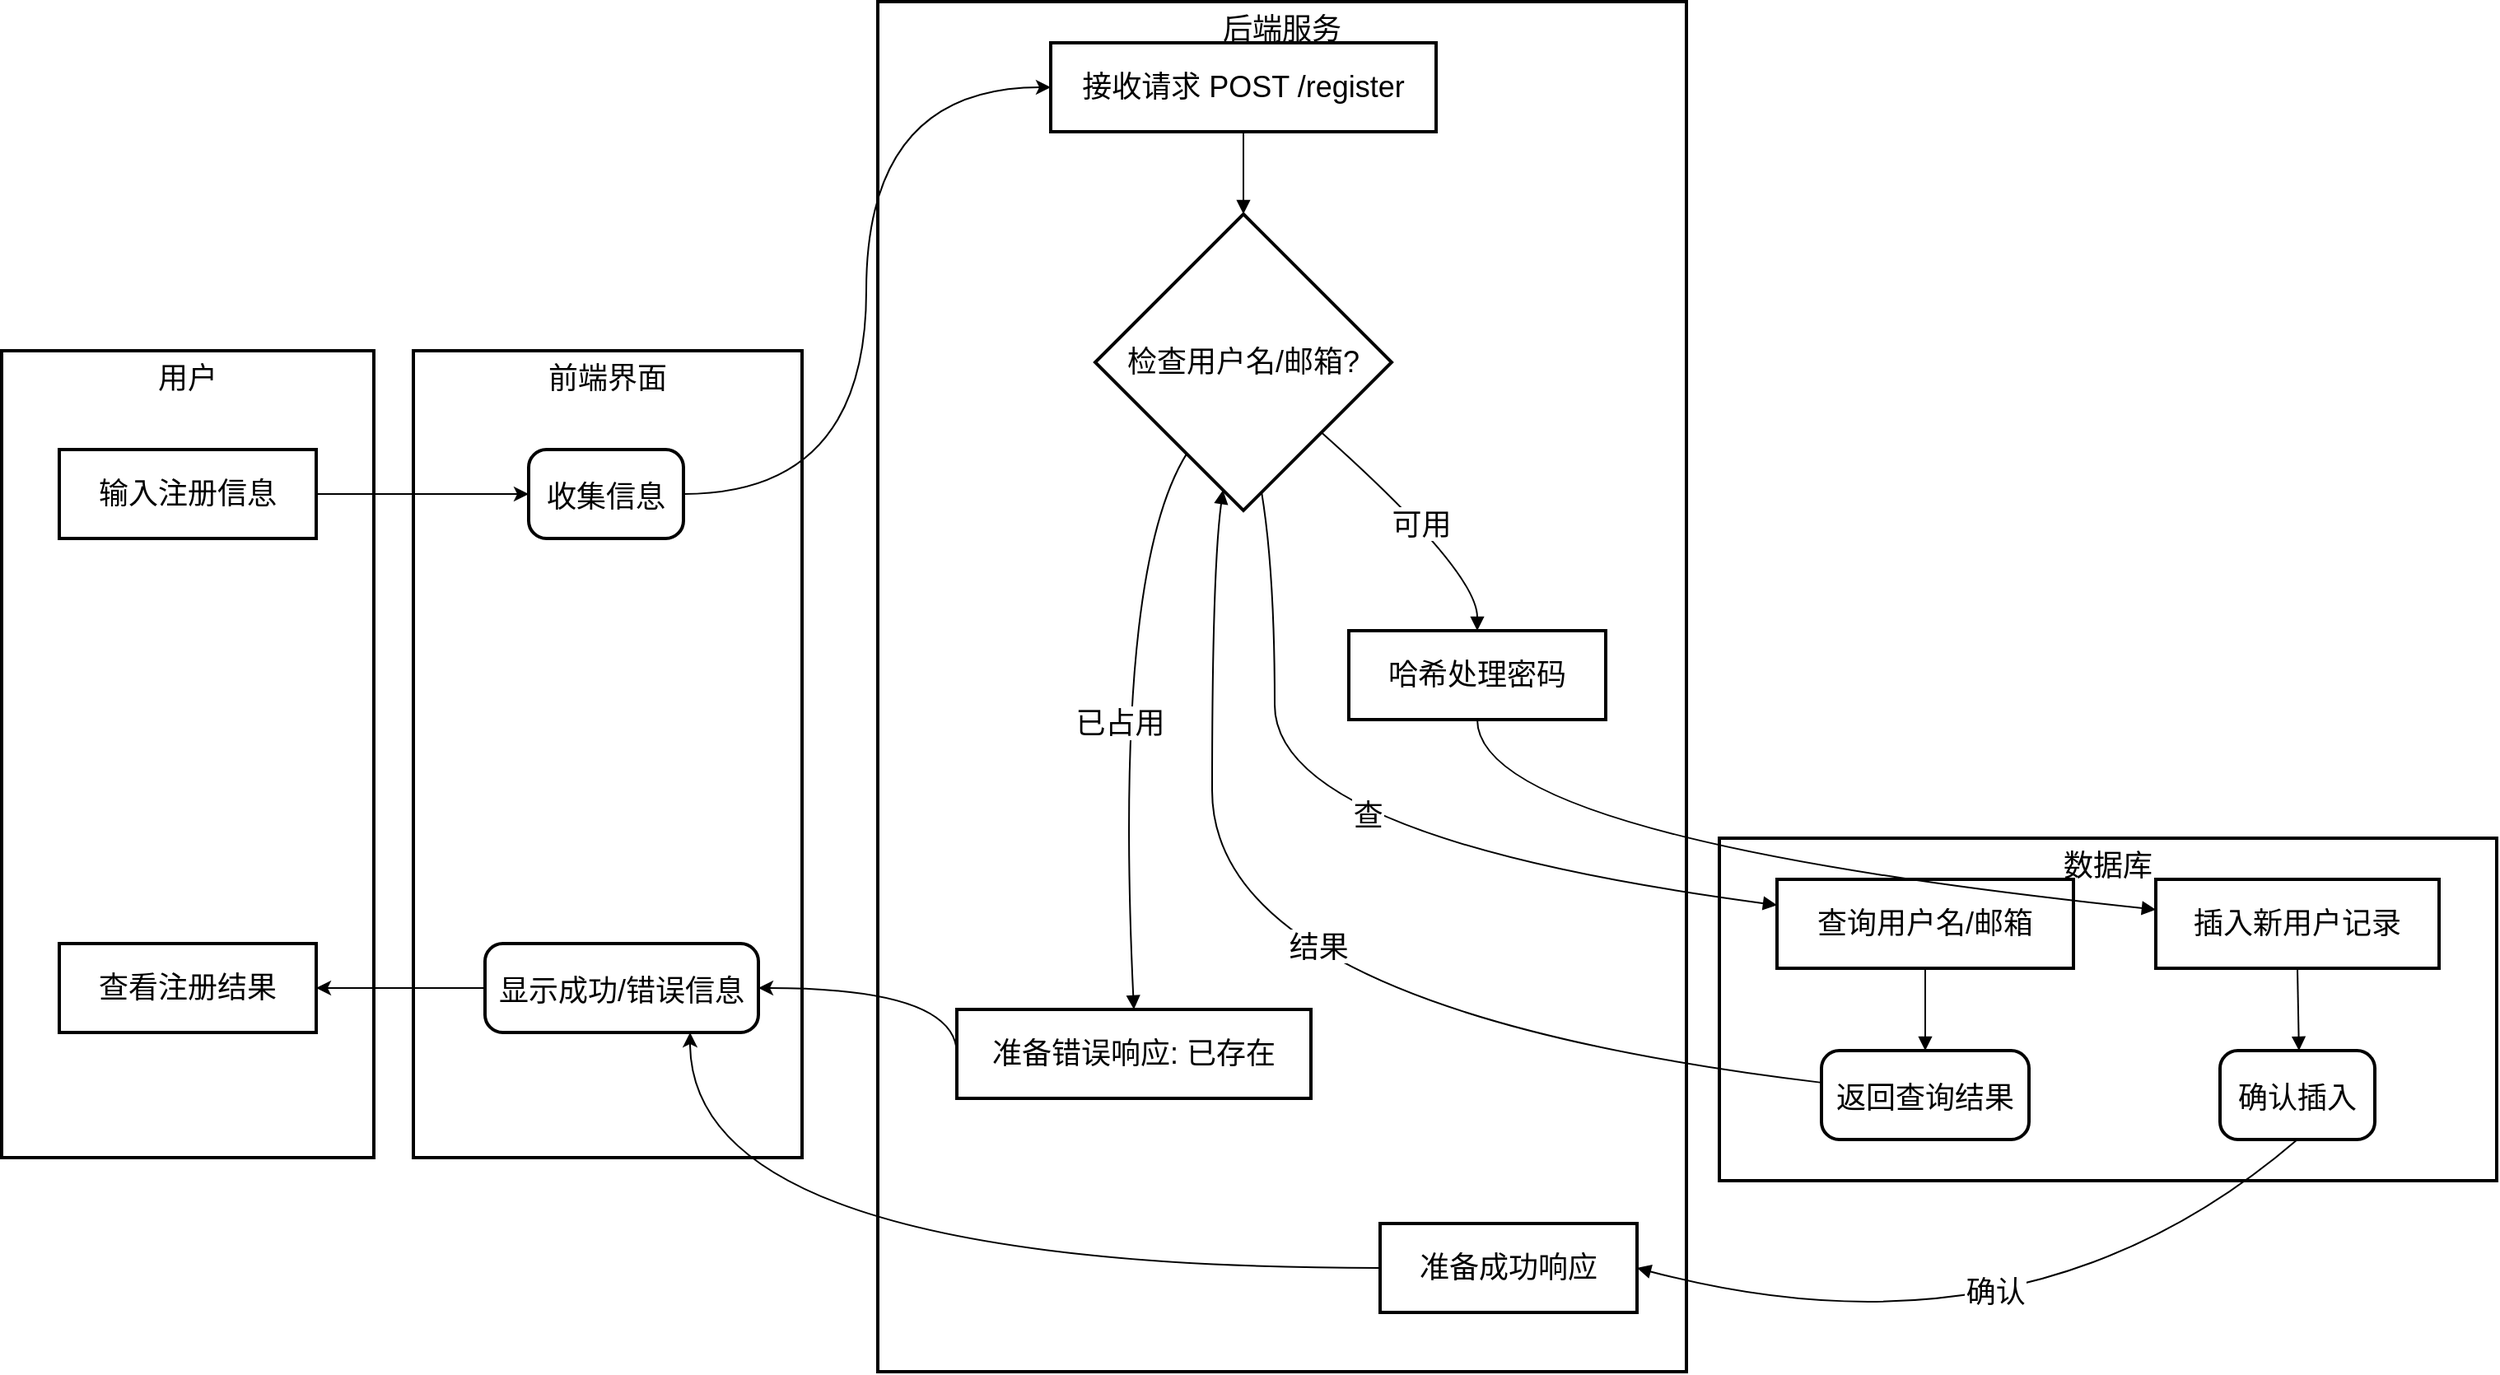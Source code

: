 <mxfile version="26.2.15">
  <diagram name="第 1 页" id="ago_yWmaAKKlykMXNH_e">
    <mxGraphModel dx="2532" dy="1102" grid="1" gridSize="10" guides="1" tooltips="1" connect="1" arrows="1" fold="1" page="1" pageScale="1" pageWidth="827" pageHeight="1169" math="0" shadow="0">
      <root>
        <mxCell id="0" />
        <mxCell id="1" parent="0" />
        <mxCell id="hNjWHKHzHmVW6FyphKIB-77" value="数据库" style="whiteSpace=wrap;strokeWidth=2;verticalAlign=top;fontSize=18;" vertex="1" parent="1">
          <mxGeometry x="1033" y="906" width="472" height="208" as="geometry" />
        </mxCell>
        <mxCell id="hNjWHKHzHmVW6FyphKIB-78" value="后端服务" style="whiteSpace=wrap;strokeWidth=2;verticalAlign=top;fontSize=18;" vertex="1" parent="1">
          <mxGeometry x="522" y="398" width="491" height="832" as="geometry" />
        </mxCell>
        <mxCell id="hNjWHKHzHmVW6FyphKIB-79" value="前端界面" style="whiteSpace=wrap;strokeWidth=2;verticalAlign=top;fontSize=18;" vertex="1" parent="1">
          <mxGeometry x="240" y="610" width="236" height="490" as="geometry" />
        </mxCell>
        <mxCell id="hNjWHKHzHmVW6FyphKIB-80" value="用户" style="whiteSpace=wrap;strokeWidth=2;verticalAlign=top;fontSize=18;" vertex="1" parent="1">
          <mxGeometry x="-10" y="610" width="226" height="490" as="geometry" />
        </mxCell>
        <mxCell id="hNjWHKHzHmVW6FyphKIB-109" style="edgeStyle=orthogonalEdgeStyle;rounded=0;orthogonalLoop=1;jettySize=auto;html=1;exitX=1;exitY=0.5;exitDx=0;exitDy=0;fontSize=18;" edge="1" parent="1" source="hNjWHKHzHmVW6FyphKIB-81" target="hNjWHKHzHmVW6FyphKIB-83">
          <mxGeometry relative="1" as="geometry" />
        </mxCell>
        <mxCell id="hNjWHKHzHmVW6FyphKIB-81" value="输入注册信息" style="whiteSpace=wrap;strokeWidth=2;fontSize=18;" vertex="1" parent="1">
          <mxGeometry x="25" y="670" width="156" height="54" as="geometry" />
        </mxCell>
        <mxCell id="hNjWHKHzHmVW6FyphKIB-110" style="edgeStyle=orthogonalEdgeStyle;rounded=0;orthogonalLoop=1;jettySize=auto;html=1;exitX=0;exitY=0.5;exitDx=0;exitDy=0;entryX=1;entryY=0.5;entryDx=0;entryDy=0;fontSize=18;" edge="1" parent="1" source="hNjWHKHzHmVW6FyphKIB-84" target="hNjWHKHzHmVW6FyphKIB-82">
          <mxGeometry relative="1" as="geometry">
            <Array as="points">
              <mxPoint x="270" y="997" />
              <mxPoint x="270" y="997" />
            </Array>
          </mxGeometry>
        </mxCell>
        <mxCell id="hNjWHKHzHmVW6FyphKIB-82" value="查看注册结果" style="whiteSpace=wrap;strokeWidth=2;fontSize=18;" vertex="1" parent="1">
          <mxGeometry x="25" y="970" width="156" height="54" as="geometry" />
        </mxCell>
        <mxCell id="hNjWHKHzHmVW6FyphKIB-115" style="edgeStyle=orthogonalEdgeStyle;rounded=0;orthogonalLoop=1;jettySize=auto;html=1;exitX=1;exitY=0.5;exitDx=0;exitDy=0;entryX=0;entryY=0.5;entryDx=0;entryDy=0;curved=1;fontSize=18;" edge="1" parent="1" source="hNjWHKHzHmVW6FyphKIB-83" target="hNjWHKHzHmVW6FyphKIB-85">
          <mxGeometry relative="1" as="geometry">
            <Array as="points">
              <mxPoint x="515" y="697" />
              <mxPoint x="515" y="450" />
            </Array>
          </mxGeometry>
        </mxCell>
        <mxCell id="hNjWHKHzHmVW6FyphKIB-83" value="收集信息" style="rounded=1;arcSize=20;strokeWidth=2;fontSize=18;" vertex="1" parent="1">
          <mxGeometry x="310" y="670" width="94" height="54" as="geometry" />
        </mxCell>
        <mxCell id="hNjWHKHzHmVW6FyphKIB-84" value="显示成功/错误信息" style="rounded=1;arcSize=20;strokeWidth=2;fontSize=18;" vertex="1" parent="1">
          <mxGeometry x="283.5" y="970" width="166" height="54" as="geometry" />
        </mxCell>
        <mxCell id="hNjWHKHzHmVW6FyphKIB-85" value="接收请求 POST /register" style="whiteSpace=wrap;strokeWidth=2;fontSize=18;" vertex="1" parent="1">
          <mxGeometry x="627" y="423" width="234" height="54" as="geometry" />
        </mxCell>
        <mxCell id="hNjWHKHzHmVW6FyphKIB-86" value="检查用户名/邮箱?" style="rhombus;strokeWidth=2;whiteSpace=wrap;fontSize=18;" vertex="1" parent="1">
          <mxGeometry x="654" y="527" width="180" height="180" as="geometry" />
        </mxCell>
        <mxCell id="hNjWHKHzHmVW6FyphKIB-87" value="哈希处理密码" style="whiteSpace=wrap;strokeWidth=2;fontSize=18;" vertex="1" parent="1">
          <mxGeometry x="808" y="780" width="156" height="54" as="geometry" />
        </mxCell>
        <mxCell id="hNjWHKHzHmVW6FyphKIB-114" style="edgeStyle=orthogonalEdgeStyle;rounded=0;orthogonalLoop=1;jettySize=auto;html=1;exitX=0;exitY=0.5;exitDx=0;exitDy=0;entryX=0.75;entryY=1;entryDx=0;entryDy=0;curved=1;fontSize=18;" edge="1" parent="1" source="hNjWHKHzHmVW6FyphKIB-88" target="hNjWHKHzHmVW6FyphKIB-84">
          <mxGeometry relative="1" as="geometry" />
        </mxCell>
        <mxCell id="hNjWHKHzHmVW6FyphKIB-88" value="准备成功响应" style="whiteSpace=wrap;strokeWidth=2;fontSize=18;" vertex="1" parent="1">
          <mxGeometry x="827" y="1140" width="156" height="54" as="geometry" />
        </mxCell>
        <mxCell id="hNjWHKHzHmVW6FyphKIB-113" style="edgeStyle=orthogonalEdgeStyle;rounded=0;orthogonalLoop=1;jettySize=auto;html=1;exitX=0;exitY=0.5;exitDx=0;exitDy=0;entryX=1;entryY=0.5;entryDx=0;entryDy=0;curved=1;fontSize=18;" edge="1" parent="1" source="hNjWHKHzHmVW6FyphKIB-89" target="hNjWHKHzHmVW6FyphKIB-84">
          <mxGeometry relative="1" as="geometry">
            <Array as="points">
              <mxPoint x="570" y="997" />
            </Array>
          </mxGeometry>
        </mxCell>
        <mxCell id="hNjWHKHzHmVW6FyphKIB-89" value="准备错误响应: 已存在" style="whiteSpace=wrap;strokeWidth=2;fontSize=18;" vertex="1" parent="1">
          <mxGeometry x="570" y="1010" width="215" height="54" as="geometry" />
        </mxCell>
        <mxCell id="hNjWHKHzHmVW6FyphKIB-90" value="查询用户名/邮箱" style="whiteSpace=wrap;strokeWidth=2;fontSize=18;" vertex="1" parent="1">
          <mxGeometry x="1068" y="931" width="180" height="54" as="geometry" />
        </mxCell>
        <mxCell id="hNjWHKHzHmVW6FyphKIB-91" value="返回查询结果" style="rounded=1;arcSize=20;strokeWidth=2;fontSize=18;" vertex="1" parent="1">
          <mxGeometry x="1095" y="1035" width="126" height="54" as="geometry" />
        </mxCell>
        <mxCell id="hNjWHKHzHmVW6FyphKIB-92" value="插入新用户记录" style="whiteSpace=wrap;strokeWidth=2;fontSize=18;" vertex="1" parent="1">
          <mxGeometry x="1298" y="931" width="172" height="54" as="geometry" />
        </mxCell>
        <mxCell id="hNjWHKHzHmVW6FyphKIB-93" value="确认插入" style="rounded=1;arcSize=20;strokeWidth=2;fontSize=18;" vertex="1" parent="1">
          <mxGeometry x="1337" y="1035" width="94" height="54" as="geometry" />
        </mxCell>
        <mxCell id="hNjWHKHzHmVW6FyphKIB-96" value="" style="curved=1;startArrow=none;endArrow=block;exitX=0.5;exitY=1;entryX=0.5;entryY=0;rounded=0;fontSize=18;" edge="1" parent="1" source="hNjWHKHzHmVW6FyphKIB-85" target="hNjWHKHzHmVW6FyphKIB-86">
          <mxGeometry relative="1" as="geometry">
            <Array as="points" />
          </mxGeometry>
        </mxCell>
        <mxCell id="hNjWHKHzHmVW6FyphKIB-97" value="查" style="curved=1;startArrow=none;endArrow=block;exitX=0.57;exitY=1;entryX=0;entryY=0.29;rounded=0;fontSize=18;" edge="1" parent="1" source="hNjWHKHzHmVW6FyphKIB-86" target="hNjWHKHzHmVW6FyphKIB-90">
          <mxGeometry x="0.023" y="23" relative="1" as="geometry">
            <Array as="points">
              <mxPoint x="763" y="744" />
              <mxPoint x="763" y="906" />
            </Array>
            <mxPoint as="offset" />
          </mxGeometry>
        </mxCell>
        <mxCell id="hNjWHKHzHmVW6FyphKIB-98" value="" style="curved=1;startArrow=none;endArrow=block;exitX=0.5;exitY=1;entryX=0.5;entryY=0;rounded=0;fontSize=18;" edge="1" parent="1" source="hNjWHKHzHmVW6FyphKIB-90" target="hNjWHKHzHmVW6FyphKIB-91">
          <mxGeometry relative="1" as="geometry">
            <Array as="points" />
          </mxGeometry>
        </mxCell>
        <mxCell id="hNjWHKHzHmVW6FyphKIB-99" value="结果" style="curved=1;startArrow=none;endArrow=block;exitX=0;exitY=0.36;entryX=0.42;entryY=1;rounded=0;fontSize=18;" edge="1" parent="1" source="hNjWHKHzHmVW6FyphKIB-91" target="hNjWHKHzHmVW6FyphKIB-86">
          <mxGeometry x="-0.091" y="-47" relative="1" as="geometry">
            <Array as="points">
              <mxPoint x="725" y="1010" />
              <mxPoint x="725" y="744" />
            </Array>
            <mxPoint as="offset" />
          </mxGeometry>
        </mxCell>
        <mxCell id="hNjWHKHzHmVW6FyphKIB-100" value="可用" style="curved=1;startArrow=none;endArrow=block;exitX=1;exitY=0.95;entryX=0.5;entryY=0;rounded=0;fontSize=18;" edge="1" parent="1" source="hNjWHKHzHmVW6FyphKIB-86" target="hNjWHKHzHmVW6FyphKIB-87">
          <mxGeometry relative="1" as="geometry">
            <Array as="points">
              <mxPoint x="886" y="744" />
            </Array>
          </mxGeometry>
        </mxCell>
        <mxCell id="hNjWHKHzHmVW6FyphKIB-101" value="" style="curved=1;startArrow=none;endArrow=block;exitX=0.5;exitY=1;entryX=0;entryY=0.34;rounded=0;fontSize=18;" edge="1" parent="1" source="hNjWHKHzHmVW6FyphKIB-87" target="hNjWHKHzHmVW6FyphKIB-92">
          <mxGeometry relative="1" as="geometry">
            <Array as="points">
              <mxPoint x="886" y="906" />
            </Array>
          </mxGeometry>
        </mxCell>
        <mxCell id="hNjWHKHzHmVW6FyphKIB-102" value="" style="curved=1;startArrow=none;endArrow=block;exitX=0.5;exitY=1;entryX=0.51;entryY=0;rounded=0;fontSize=18;" edge="1" parent="1" source="hNjWHKHzHmVW6FyphKIB-92" target="hNjWHKHzHmVW6FyphKIB-93">
          <mxGeometry relative="1" as="geometry">
            <Array as="points" />
          </mxGeometry>
        </mxCell>
        <mxCell id="hNjWHKHzHmVW6FyphKIB-103" value="确认" style="curved=1;startArrow=none;endArrow=block;exitX=0.5;exitY=1;entryX=1;entryY=0.5;rounded=0;exitDx=0;exitDy=0;entryDx=0;entryDy=0;fontSize=18;" edge="1" parent="1" source="hNjWHKHzHmVW6FyphKIB-93" target="hNjWHKHzHmVW6FyphKIB-88">
          <mxGeometry x="0.077" y="-43" relative="1" as="geometry">
            <Array as="points">
              <mxPoint x="1220" y="1230" />
            </Array>
            <mxPoint x="1462.94" y="1120" as="sourcePoint" />
            <mxPoint x="978" y="1218" as="targetPoint" />
            <mxPoint x="1" as="offset" />
          </mxGeometry>
        </mxCell>
        <mxCell id="hNjWHKHzHmVW6FyphKIB-106" value="已占用" style="curved=1;startArrow=none;endArrow=block;exitX=0.19;exitY=1;entryX=0.5;entryY=0;rounded=0;fontSize=18;" edge="1" parent="1" source="hNjWHKHzHmVW6FyphKIB-86" target="hNjWHKHzHmVW6FyphKIB-89">
          <mxGeometry relative="1" as="geometry">
            <Array as="points">
              <mxPoint x="665" y="744" />
            </Array>
          </mxGeometry>
        </mxCell>
      </root>
    </mxGraphModel>
  </diagram>
</mxfile>

